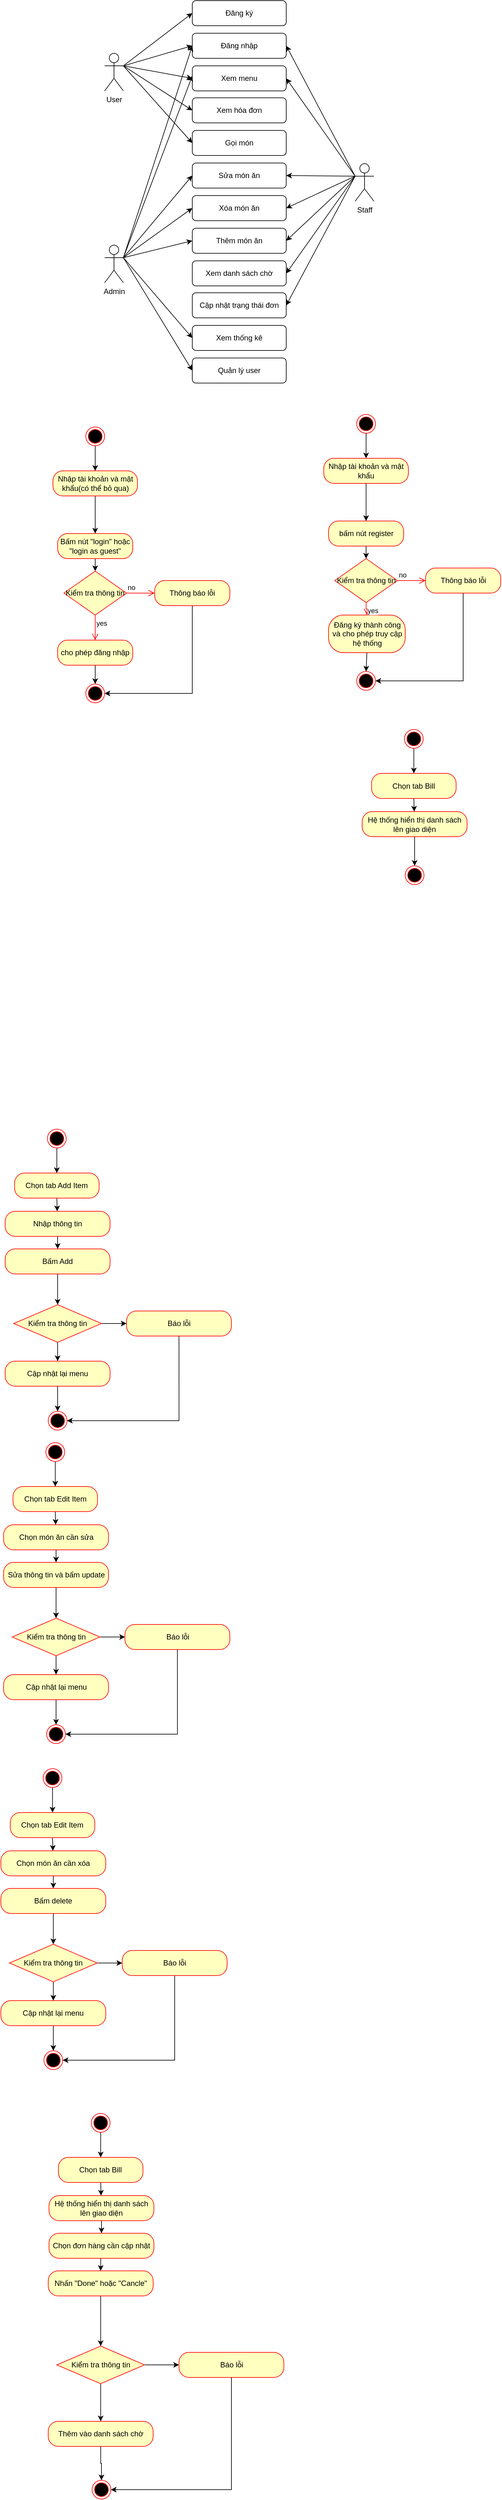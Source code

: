 <mxfile version="22.1.8" type="device">
  <diagram name="Trang-1" id="llpY1bl1olVjTmROsvrA">
    <mxGraphModel dx="684" dy="770" grid="1" gridSize="10" guides="1" tooltips="1" connect="1" arrows="1" fold="1" page="1" pageScale="1" pageWidth="827" pageHeight="1169" math="0" shadow="0">
      <root>
        <mxCell id="0" />
        <mxCell id="1" parent="0" />
        <mxCell id="Ce9PWzFnnpV4fpaLvh9y-5" value="Đăng nhập" style="rounded=1;whiteSpace=wrap;html=1;" vertex="1" parent="1">
          <mxGeometry x="360" y="82" width="150" height="40" as="geometry" />
        </mxCell>
        <mxCell id="Ce9PWzFnnpV4fpaLvh9y-6" value="Đăng ký" style="rounded=1;whiteSpace=wrap;html=1;" vertex="1" parent="1">
          <mxGeometry x="360" y="30" width="150" height="40" as="geometry" />
        </mxCell>
        <mxCell id="Ce9PWzFnnpV4fpaLvh9y-7" value="Xem menu" style="rounded=1;whiteSpace=wrap;html=1;" vertex="1" parent="1">
          <mxGeometry x="360" y="134" width="150" height="40" as="geometry" />
        </mxCell>
        <mxCell id="Ce9PWzFnnpV4fpaLvh9y-8" value="Gọi món" style="rounded=1;whiteSpace=wrap;html=1;" vertex="1" parent="1">
          <mxGeometry x="360" y="237" width="150" height="40" as="geometry" />
        </mxCell>
        <mxCell id="Ce9PWzFnnpV4fpaLvh9y-9" value="Xem hóa đơn" style="rounded=1;whiteSpace=wrap;html=1;" vertex="1" parent="1">
          <mxGeometry x="360" y="185" width="150" height="40" as="geometry" />
        </mxCell>
        <mxCell id="Ce9PWzFnnpV4fpaLvh9y-10" value="Xem danh sách chờ" style="rounded=1;whiteSpace=wrap;html=1;" vertex="1" parent="1">
          <mxGeometry x="360" y="445" width="150" height="40" as="geometry" />
        </mxCell>
        <mxCell id="Ce9PWzFnnpV4fpaLvh9y-11" value="Thêm món ăn" style="rounded=1;whiteSpace=wrap;html=1;" vertex="1" parent="1">
          <mxGeometry x="360" y="393" width="150" height="40" as="geometry" />
        </mxCell>
        <mxCell id="Ce9PWzFnnpV4fpaLvh9y-12" value="Sửa món ăn" style="rounded=1;whiteSpace=wrap;html=1;" vertex="1" parent="1">
          <mxGeometry x="360" y="289" width="150" height="40" as="geometry" />
        </mxCell>
        <mxCell id="Ce9PWzFnnpV4fpaLvh9y-13" value="Xóa món ăn" style="rounded=1;whiteSpace=wrap;html=1;" vertex="1" parent="1">
          <mxGeometry x="360" y="341" width="150" height="40" as="geometry" />
        </mxCell>
        <mxCell id="Ce9PWzFnnpV4fpaLvh9y-14" value="Cập nhật trạng thái đơn" style="rounded=1;whiteSpace=wrap;html=1;" vertex="1" parent="1">
          <mxGeometry x="360" y="496" width="150" height="40" as="geometry" />
        </mxCell>
        <mxCell id="Ce9PWzFnnpV4fpaLvh9y-15" value="Xem thống kê" style="rounded=1;whiteSpace=wrap;html=1;" vertex="1" parent="1">
          <mxGeometry x="360" y="548" width="150" height="40" as="geometry" />
        </mxCell>
        <mxCell id="Ce9PWzFnnpV4fpaLvh9y-16" value="Quản lý user" style="rounded=1;whiteSpace=wrap;html=1;" vertex="1" parent="1">
          <mxGeometry x="360" y="600" width="150" height="40" as="geometry" />
        </mxCell>
        <mxCell id="Ce9PWzFnnpV4fpaLvh9y-21" style="edgeStyle=none;rounded=0;orthogonalLoop=1;jettySize=auto;html=1;exitX=1;exitY=0.333;exitDx=0;exitDy=0;exitPerimeter=0;entryX=0;entryY=0.5;entryDx=0;entryDy=0;" edge="1" parent="1" source="Ce9PWzFnnpV4fpaLvh9y-1" target="Ce9PWzFnnpV4fpaLvh9y-6">
          <mxGeometry relative="1" as="geometry" />
        </mxCell>
        <mxCell id="Ce9PWzFnnpV4fpaLvh9y-22" style="edgeStyle=none;rounded=0;orthogonalLoop=1;jettySize=auto;html=1;exitX=1;exitY=0.333;exitDx=0;exitDy=0;exitPerimeter=0;entryX=0;entryY=0.5;entryDx=0;entryDy=0;" edge="1" parent="1" source="Ce9PWzFnnpV4fpaLvh9y-1" target="Ce9PWzFnnpV4fpaLvh9y-5">
          <mxGeometry relative="1" as="geometry" />
        </mxCell>
        <mxCell id="Ce9PWzFnnpV4fpaLvh9y-23" style="edgeStyle=none;rounded=0;orthogonalLoop=1;jettySize=auto;html=1;exitX=1;exitY=0.333;exitDx=0;exitDy=0;exitPerimeter=0;entryX=0;entryY=0.5;entryDx=0;entryDy=0;" edge="1" parent="1" source="Ce9PWzFnnpV4fpaLvh9y-1" target="Ce9PWzFnnpV4fpaLvh9y-7">
          <mxGeometry relative="1" as="geometry" />
        </mxCell>
        <mxCell id="Ce9PWzFnnpV4fpaLvh9y-24" style="edgeStyle=none;rounded=0;orthogonalLoop=1;jettySize=auto;html=1;exitX=1;exitY=0.333;exitDx=0;exitDy=0;exitPerimeter=0;entryX=0;entryY=0.5;entryDx=0;entryDy=0;" edge="1" parent="1" source="Ce9PWzFnnpV4fpaLvh9y-1" target="Ce9PWzFnnpV4fpaLvh9y-9">
          <mxGeometry relative="1" as="geometry" />
        </mxCell>
        <mxCell id="Ce9PWzFnnpV4fpaLvh9y-25" style="edgeStyle=none;rounded=0;orthogonalLoop=1;jettySize=auto;html=1;exitX=1;exitY=0.333;exitDx=0;exitDy=0;exitPerimeter=0;entryX=0;entryY=0.5;entryDx=0;entryDy=0;" edge="1" parent="1" source="Ce9PWzFnnpV4fpaLvh9y-1" target="Ce9PWzFnnpV4fpaLvh9y-8">
          <mxGeometry relative="1" as="geometry" />
        </mxCell>
        <mxCell id="Ce9PWzFnnpV4fpaLvh9y-1" value="User" style="shape=umlActor;verticalLabelPosition=bottom;verticalAlign=top;html=1;outlineConnect=0;" vertex="1" parent="1">
          <mxGeometry x="220" y="114" width="30" height="60" as="geometry" />
        </mxCell>
        <mxCell id="Ce9PWzFnnpV4fpaLvh9y-35" style="edgeStyle=none;rounded=0;orthogonalLoop=1;jettySize=auto;html=1;exitX=1;exitY=0.333;exitDx=0;exitDy=0;exitPerimeter=0;entryX=0;entryY=0.5;entryDx=0;entryDy=0;" edge="1" parent="1" source="Ce9PWzFnnpV4fpaLvh9y-2" target="Ce9PWzFnnpV4fpaLvh9y-16">
          <mxGeometry relative="1" as="geometry" />
        </mxCell>
        <mxCell id="Ce9PWzFnnpV4fpaLvh9y-36" style="edgeStyle=none;rounded=0;orthogonalLoop=1;jettySize=auto;html=1;exitX=1;exitY=0.333;exitDx=0;exitDy=0;exitPerimeter=0;entryX=0;entryY=0.5;entryDx=0;entryDy=0;" edge="1" parent="1" source="Ce9PWzFnnpV4fpaLvh9y-2" target="Ce9PWzFnnpV4fpaLvh9y-15">
          <mxGeometry relative="1" as="geometry" />
        </mxCell>
        <mxCell id="Ce9PWzFnnpV4fpaLvh9y-37" style="edgeStyle=none;rounded=0;orthogonalLoop=1;jettySize=auto;html=1;exitX=1;exitY=0.333;exitDx=0;exitDy=0;exitPerimeter=0;entryX=0;entryY=0.5;entryDx=0;entryDy=0;" edge="1" parent="1" source="Ce9PWzFnnpV4fpaLvh9y-2" target="Ce9PWzFnnpV4fpaLvh9y-11">
          <mxGeometry relative="1" as="geometry" />
        </mxCell>
        <mxCell id="Ce9PWzFnnpV4fpaLvh9y-38" style="edgeStyle=none;rounded=0;orthogonalLoop=1;jettySize=auto;html=1;exitX=1;exitY=0.333;exitDx=0;exitDy=0;exitPerimeter=0;entryX=0;entryY=0.5;entryDx=0;entryDy=0;" edge="1" parent="1" source="Ce9PWzFnnpV4fpaLvh9y-2" target="Ce9PWzFnnpV4fpaLvh9y-13">
          <mxGeometry relative="1" as="geometry" />
        </mxCell>
        <mxCell id="Ce9PWzFnnpV4fpaLvh9y-39" style="edgeStyle=none;rounded=0;orthogonalLoop=1;jettySize=auto;html=1;exitX=1;exitY=0.333;exitDx=0;exitDy=0;exitPerimeter=0;entryX=0;entryY=0.5;entryDx=0;entryDy=0;" edge="1" parent="1" source="Ce9PWzFnnpV4fpaLvh9y-2" target="Ce9PWzFnnpV4fpaLvh9y-12">
          <mxGeometry relative="1" as="geometry" />
        </mxCell>
        <mxCell id="Ce9PWzFnnpV4fpaLvh9y-40" style="edgeStyle=none;rounded=0;orthogonalLoop=1;jettySize=auto;html=1;exitX=1;exitY=0.333;exitDx=0;exitDy=0;exitPerimeter=0;" edge="1" parent="1" source="Ce9PWzFnnpV4fpaLvh9y-2">
          <mxGeometry relative="1" as="geometry">
            <mxPoint x="360" y="150" as="targetPoint" />
          </mxGeometry>
        </mxCell>
        <mxCell id="Ce9PWzFnnpV4fpaLvh9y-41" style="edgeStyle=none;rounded=0;orthogonalLoop=1;jettySize=auto;html=1;exitX=1;exitY=0.333;exitDx=0;exitDy=0;exitPerimeter=0;entryX=0;entryY=0.5;entryDx=0;entryDy=0;" edge="1" parent="1" source="Ce9PWzFnnpV4fpaLvh9y-2" target="Ce9PWzFnnpV4fpaLvh9y-5">
          <mxGeometry relative="1" as="geometry" />
        </mxCell>
        <mxCell id="Ce9PWzFnnpV4fpaLvh9y-2" value="Admin" style="shape=umlActor;verticalLabelPosition=bottom;verticalAlign=top;html=1;outlineConnect=0;" vertex="1" parent="1">
          <mxGeometry x="220" y="420" width="30" height="60" as="geometry" />
        </mxCell>
        <mxCell id="Ce9PWzFnnpV4fpaLvh9y-27" style="edgeStyle=none;rounded=0;orthogonalLoop=1;jettySize=auto;html=1;exitX=0;exitY=0.333;exitDx=0;exitDy=0;exitPerimeter=0;entryX=1;entryY=0.5;entryDx=0;entryDy=0;" edge="1" parent="1" source="Ce9PWzFnnpV4fpaLvh9y-3" target="Ce9PWzFnnpV4fpaLvh9y-5">
          <mxGeometry relative="1" as="geometry" />
        </mxCell>
        <mxCell id="Ce9PWzFnnpV4fpaLvh9y-28" style="edgeStyle=none;rounded=0;orthogonalLoop=1;jettySize=auto;html=1;exitX=0;exitY=0.333;exitDx=0;exitDy=0;exitPerimeter=0;entryX=1;entryY=0.5;entryDx=0;entryDy=0;" edge="1" parent="1" source="Ce9PWzFnnpV4fpaLvh9y-3" target="Ce9PWzFnnpV4fpaLvh9y-7">
          <mxGeometry relative="1" as="geometry" />
        </mxCell>
        <mxCell id="Ce9PWzFnnpV4fpaLvh9y-29" style="edgeStyle=none;rounded=0;orthogonalLoop=1;jettySize=auto;html=1;exitX=0;exitY=0.333;exitDx=0;exitDy=0;exitPerimeter=0;entryX=1;entryY=0.5;entryDx=0;entryDy=0;" edge="1" parent="1" source="Ce9PWzFnnpV4fpaLvh9y-3" target="Ce9PWzFnnpV4fpaLvh9y-12">
          <mxGeometry relative="1" as="geometry" />
        </mxCell>
        <mxCell id="Ce9PWzFnnpV4fpaLvh9y-30" style="edgeStyle=none;rounded=0;orthogonalLoop=1;jettySize=auto;html=1;exitX=0;exitY=0.333;exitDx=0;exitDy=0;exitPerimeter=0;entryX=1;entryY=0.5;entryDx=0;entryDy=0;" edge="1" parent="1" source="Ce9PWzFnnpV4fpaLvh9y-3" target="Ce9PWzFnnpV4fpaLvh9y-13">
          <mxGeometry relative="1" as="geometry" />
        </mxCell>
        <mxCell id="Ce9PWzFnnpV4fpaLvh9y-31" style="edgeStyle=none;rounded=0;orthogonalLoop=1;jettySize=auto;html=1;exitX=0;exitY=0.333;exitDx=0;exitDy=0;exitPerimeter=0;entryX=1;entryY=0.5;entryDx=0;entryDy=0;" edge="1" parent="1" source="Ce9PWzFnnpV4fpaLvh9y-3" target="Ce9PWzFnnpV4fpaLvh9y-11">
          <mxGeometry relative="1" as="geometry" />
        </mxCell>
        <mxCell id="Ce9PWzFnnpV4fpaLvh9y-32" style="edgeStyle=none;rounded=0;orthogonalLoop=1;jettySize=auto;html=1;exitX=0;exitY=0.333;exitDx=0;exitDy=0;exitPerimeter=0;entryX=1;entryY=0.5;entryDx=0;entryDy=0;" edge="1" parent="1" source="Ce9PWzFnnpV4fpaLvh9y-3" target="Ce9PWzFnnpV4fpaLvh9y-10">
          <mxGeometry relative="1" as="geometry" />
        </mxCell>
        <mxCell id="Ce9PWzFnnpV4fpaLvh9y-33" style="edgeStyle=none;rounded=0;orthogonalLoop=1;jettySize=auto;html=1;exitX=0;exitY=0.333;exitDx=0;exitDy=0;exitPerimeter=0;entryX=1;entryY=0.5;entryDx=0;entryDy=0;" edge="1" parent="1" source="Ce9PWzFnnpV4fpaLvh9y-3" target="Ce9PWzFnnpV4fpaLvh9y-14">
          <mxGeometry relative="1" as="geometry" />
        </mxCell>
        <mxCell id="Ce9PWzFnnpV4fpaLvh9y-3" value="Staff" style="shape=umlActor;verticalLabelPosition=bottom;verticalAlign=top;html=1;outlineConnect=0;" vertex="1" parent="1">
          <mxGeometry x="620" y="290" width="30" height="60" as="geometry" />
        </mxCell>
        <mxCell id="Ce9PWzFnnpV4fpaLvh9y-61" style="edgeStyle=orthogonalEdgeStyle;rounded=0;orthogonalLoop=1;jettySize=auto;html=1;exitX=0.5;exitY=1;exitDx=0;exitDy=0;entryX=0.5;entryY=0;entryDx=0;entryDy=0;" edge="1" parent="1" source="Ce9PWzFnnpV4fpaLvh9y-42" target="Ce9PWzFnnpV4fpaLvh9y-44">
          <mxGeometry relative="1" as="geometry" />
        </mxCell>
        <mxCell id="Ce9PWzFnnpV4fpaLvh9y-42" value="" style="ellipse;html=1;shape=endState;fillColor=#000000;strokeColor=#ff0000;" vertex="1" parent="1">
          <mxGeometry x="190" y="710" width="30" height="30" as="geometry" />
        </mxCell>
        <mxCell id="Ce9PWzFnnpV4fpaLvh9y-59" style="edgeStyle=none;rounded=0;orthogonalLoop=1;jettySize=auto;html=1;exitX=0.5;exitY=1;exitDx=0;exitDy=0;" edge="1" parent="1" source="Ce9PWzFnnpV4fpaLvh9y-44" target="Ce9PWzFnnpV4fpaLvh9y-46">
          <mxGeometry relative="1" as="geometry" />
        </mxCell>
        <mxCell id="Ce9PWzFnnpV4fpaLvh9y-44" value="Nhập tài khoản và mật khẩu(có thể bỏ qua)" style="rounded=1;whiteSpace=wrap;html=1;arcSize=40;fontColor=#000000;fillColor=#ffffc0;strokeColor=#ff0000;" vertex="1" parent="1">
          <mxGeometry x="137.5" y="780" width="135" height="40" as="geometry" />
        </mxCell>
        <mxCell id="Ce9PWzFnnpV4fpaLvh9y-58" style="edgeStyle=none;rounded=0;orthogonalLoop=1;jettySize=auto;html=1;exitX=0.5;exitY=1;exitDx=0;exitDy=0;entryX=0.5;entryY=0;entryDx=0;entryDy=0;" edge="1" parent="1" source="Ce9PWzFnnpV4fpaLvh9y-46" target="Ce9PWzFnnpV4fpaLvh9y-49">
          <mxGeometry relative="1" as="geometry" />
        </mxCell>
        <mxCell id="Ce9PWzFnnpV4fpaLvh9y-46" value="Bấm nút &quot;login&quot; hoặc &quot;login as guest&quot;" style="rounded=1;whiteSpace=wrap;html=1;arcSize=40;fontColor=#000000;fillColor=#ffffc0;strokeColor=#ff0000;" vertex="1" parent="1">
          <mxGeometry x="145" y="880" width="120" height="40" as="geometry" />
        </mxCell>
        <mxCell id="Ce9PWzFnnpV4fpaLvh9y-54" style="edgeStyle=none;rounded=0;orthogonalLoop=1;jettySize=auto;html=1;exitX=0.5;exitY=1;exitDx=0;exitDy=0;entryX=0.5;entryY=0;entryDx=0;entryDy=0;" edge="1" parent="1" source="Ce9PWzFnnpV4fpaLvh9y-48" target="Ce9PWzFnnpV4fpaLvh9y-53">
          <mxGeometry relative="1" as="geometry" />
        </mxCell>
        <mxCell id="Ce9PWzFnnpV4fpaLvh9y-48" value="cho phép đăng nhập" style="rounded=1;whiteSpace=wrap;html=1;arcSize=40;fontColor=#000000;fillColor=#ffffc0;strokeColor=#ff0000;" vertex="1" parent="1">
          <mxGeometry x="145" y="1050" width="120" height="40" as="geometry" />
        </mxCell>
        <mxCell id="Ce9PWzFnnpV4fpaLvh9y-49" value="Kiểm tra thông tin" style="rhombus;whiteSpace=wrap;html=1;fontColor=#000000;fillColor=#ffffc0;strokeColor=#ff0000;" vertex="1" parent="1">
          <mxGeometry x="155" y="940" width="100" height="70" as="geometry" />
        </mxCell>
        <mxCell id="Ce9PWzFnnpV4fpaLvh9y-50" value="no" style="edgeStyle=orthogonalEdgeStyle;html=1;align=left;verticalAlign=bottom;endArrow=open;endSize=8;strokeColor=#ff0000;rounded=0;entryX=0;entryY=0.5;entryDx=0;entryDy=0;" edge="1" source="Ce9PWzFnnpV4fpaLvh9y-49" parent="1" target="Ce9PWzFnnpV4fpaLvh9y-52">
          <mxGeometry x="-1" relative="1" as="geometry">
            <mxPoint x="200" y="970" as="targetPoint" />
          </mxGeometry>
        </mxCell>
        <mxCell id="Ce9PWzFnnpV4fpaLvh9y-51" value="yes" style="edgeStyle=orthogonalEdgeStyle;html=1;align=left;verticalAlign=top;endArrow=open;endSize=8;strokeColor=#ff0000;rounded=0;entryX=0.5;entryY=0;entryDx=0;entryDy=0;" edge="1" source="Ce9PWzFnnpV4fpaLvh9y-49" parent="1" target="Ce9PWzFnnpV4fpaLvh9y-48">
          <mxGeometry x="-1" relative="1" as="geometry">
            <mxPoint x="60" y="1050" as="targetPoint" />
          </mxGeometry>
        </mxCell>
        <mxCell id="Ce9PWzFnnpV4fpaLvh9y-60" style="edgeStyle=orthogonalEdgeStyle;rounded=0;orthogonalLoop=1;jettySize=auto;html=1;exitX=0.5;exitY=1;exitDx=0;exitDy=0;entryX=1;entryY=0.5;entryDx=0;entryDy=0;" edge="1" parent="1" source="Ce9PWzFnnpV4fpaLvh9y-52" target="Ce9PWzFnnpV4fpaLvh9y-53">
          <mxGeometry relative="1" as="geometry" />
        </mxCell>
        <mxCell id="Ce9PWzFnnpV4fpaLvh9y-52" value="Thông báo lỗi" style="rounded=1;whiteSpace=wrap;html=1;arcSize=40;fontColor=#000000;fillColor=#ffffc0;strokeColor=#ff0000;" vertex="1" parent="1">
          <mxGeometry x="300" y="955" width="120" height="40" as="geometry" />
        </mxCell>
        <mxCell id="Ce9PWzFnnpV4fpaLvh9y-53" value="" style="ellipse;html=1;shape=endState;fillColor=#000000;strokeColor=#ff0000;" vertex="1" parent="1">
          <mxGeometry x="190" y="1120" width="30" height="30" as="geometry" />
        </mxCell>
        <mxCell id="Ce9PWzFnnpV4fpaLvh9y-62" style="edgeStyle=orthogonalEdgeStyle;rounded=0;orthogonalLoop=1;jettySize=auto;html=1;exitX=0.5;exitY=1;exitDx=0;exitDy=0;entryX=0.5;entryY=0;entryDx=0;entryDy=0;" edge="1" parent="1" source="Ce9PWzFnnpV4fpaLvh9y-63" target="Ce9PWzFnnpV4fpaLvh9y-65">
          <mxGeometry relative="1" as="geometry" />
        </mxCell>
        <mxCell id="Ce9PWzFnnpV4fpaLvh9y-63" value="" style="ellipse;html=1;shape=endState;fillColor=#000000;strokeColor=#ff0000;" vertex="1" parent="1">
          <mxGeometry x="622.5" y="690" width="30" height="30" as="geometry" />
        </mxCell>
        <mxCell id="Ce9PWzFnnpV4fpaLvh9y-64" style="edgeStyle=none;rounded=0;orthogonalLoop=1;jettySize=auto;html=1;exitX=0.5;exitY=1;exitDx=0;exitDy=0;" edge="1" parent="1" source="Ce9PWzFnnpV4fpaLvh9y-65" target="Ce9PWzFnnpV4fpaLvh9y-67">
          <mxGeometry relative="1" as="geometry" />
        </mxCell>
        <mxCell id="Ce9PWzFnnpV4fpaLvh9y-65" value="Nhập tài khoản và mật khẩu" style="rounded=1;whiteSpace=wrap;html=1;arcSize=40;fontColor=#000000;fillColor=#ffffc0;strokeColor=#ff0000;" vertex="1" parent="1">
          <mxGeometry x="570" y="760" width="135" height="40" as="geometry" />
        </mxCell>
        <mxCell id="Ce9PWzFnnpV4fpaLvh9y-66" style="edgeStyle=none;rounded=0;orthogonalLoop=1;jettySize=auto;html=1;exitX=0.5;exitY=1;exitDx=0;exitDy=0;entryX=0.5;entryY=0;entryDx=0;entryDy=0;" edge="1" parent="1" source="Ce9PWzFnnpV4fpaLvh9y-67" target="Ce9PWzFnnpV4fpaLvh9y-70">
          <mxGeometry relative="1" as="geometry" />
        </mxCell>
        <mxCell id="Ce9PWzFnnpV4fpaLvh9y-67" value="bấm nút register" style="rounded=1;whiteSpace=wrap;html=1;arcSize=40;fontColor=#000000;fillColor=#ffffc0;strokeColor=#ff0000;" vertex="1" parent="1">
          <mxGeometry x="577.5" y="860" width="120" height="40" as="geometry" />
        </mxCell>
        <mxCell id="Ce9PWzFnnpV4fpaLvh9y-68" style="edgeStyle=none;rounded=0;orthogonalLoop=1;jettySize=auto;html=1;exitX=0.5;exitY=1;exitDx=0;exitDy=0;entryX=0.5;entryY=0;entryDx=0;entryDy=0;" edge="1" parent="1" source="Ce9PWzFnnpV4fpaLvh9y-69" target="Ce9PWzFnnpV4fpaLvh9y-75">
          <mxGeometry relative="1" as="geometry" />
        </mxCell>
        <mxCell id="Ce9PWzFnnpV4fpaLvh9y-69" value="Đăng ký thành công và cho phép truy cập hệ thống" style="rounded=1;whiteSpace=wrap;html=1;arcSize=40;fontColor=#000000;fillColor=#ffffc0;strokeColor=#ff0000;" vertex="1" parent="1">
          <mxGeometry x="577.5" y="1010" width="122.5" height="60" as="geometry" />
        </mxCell>
        <mxCell id="Ce9PWzFnnpV4fpaLvh9y-70" value="Kiểm tra thông tin" style="rhombus;whiteSpace=wrap;html=1;fontColor=#000000;fillColor=#ffffc0;strokeColor=#ff0000;" vertex="1" parent="1">
          <mxGeometry x="587.5" y="920" width="100" height="70" as="geometry" />
        </mxCell>
        <mxCell id="Ce9PWzFnnpV4fpaLvh9y-71" value="no" style="edgeStyle=orthogonalEdgeStyle;html=1;align=left;verticalAlign=bottom;endArrow=open;endSize=8;strokeColor=#ff0000;rounded=0;entryX=0;entryY=0.5;entryDx=0;entryDy=0;" edge="1" parent="1" source="Ce9PWzFnnpV4fpaLvh9y-70" target="Ce9PWzFnnpV4fpaLvh9y-74">
          <mxGeometry x="-1" relative="1" as="geometry">
            <mxPoint x="632.5" y="950" as="targetPoint" />
          </mxGeometry>
        </mxCell>
        <mxCell id="Ce9PWzFnnpV4fpaLvh9y-72" value="yes" style="edgeStyle=orthogonalEdgeStyle;html=1;align=left;verticalAlign=top;endArrow=open;endSize=8;strokeColor=#ff0000;rounded=0;entryX=0.5;entryY=0;entryDx=0;entryDy=0;" edge="1" parent="1" source="Ce9PWzFnnpV4fpaLvh9y-70" target="Ce9PWzFnnpV4fpaLvh9y-69">
          <mxGeometry x="-1" relative="1" as="geometry">
            <mxPoint x="492.5" y="1030" as="targetPoint" />
          </mxGeometry>
        </mxCell>
        <mxCell id="Ce9PWzFnnpV4fpaLvh9y-73" style="edgeStyle=orthogonalEdgeStyle;rounded=0;orthogonalLoop=1;jettySize=auto;html=1;exitX=0.5;exitY=1;exitDx=0;exitDy=0;entryX=1;entryY=0.5;entryDx=0;entryDy=0;" edge="1" parent="1" source="Ce9PWzFnnpV4fpaLvh9y-74" target="Ce9PWzFnnpV4fpaLvh9y-75">
          <mxGeometry relative="1" as="geometry" />
        </mxCell>
        <mxCell id="Ce9PWzFnnpV4fpaLvh9y-74" value="Thông báo lỗi" style="rounded=1;whiteSpace=wrap;html=1;arcSize=40;fontColor=#000000;fillColor=#ffffc0;strokeColor=#ff0000;" vertex="1" parent="1">
          <mxGeometry x="732.5" y="935" width="120" height="40" as="geometry" />
        </mxCell>
        <mxCell id="Ce9PWzFnnpV4fpaLvh9y-75" value="" style="ellipse;html=1;shape=endState;fillColor=#000000;strokeColor=#ff0000;" vertex="1" parent="1">
          <mxGeometry x="622.5" y="1100" width="30" height="30" as="geometry" />
        </mxCell>
        <mxCell id="Ce9PWzFnnpV4fpaLvh9y-76" style="edgeStyle=orthogonalEdgeStyle;rounded=0;orthogonalLoop=1;jettySize=auto;html=1;exitX=0.5;exitY=1;exitDx=0;exitDy=0;entryX=0.5;entryY=0;entryDx=0;entryDy=0;" edge="1" parent="1" source="Ce9PWzFnnpV4fpaLvh9y-77" target="Ce9PWzFnnpV4fpaLvh9y-79">
          <mxGeometry relative="1" as="geometry" />
        </mxCell>
        <mxCell id="Ce9PWzFnnpV4fpaLvh9y-77" value="" style="ellipse;html=1;shape=endState;fillColor=#000000;strokeColor=#ff0000;" vertex="1" parent="1">
          <mxGeometry x="198.75" y="3400" width="30" height="30" as="geometry" />
        </mxCell>
        <mxCell id="Ce9PWzFnnpV4fpaLvh9y-78" style="edgeStyle=none;rounded=0;orthogonalLoop=1;jettySize=auto;html=1;exitX=0.5;exitY=1;exitDx=0;exitDy=0;" edge="1" parent="1" source="Ce9PWzFnnpV4fpaLvh9y-79" target="Ce9PWzFnnpV4fpaLvh9y-81">
          <mxGeometry relative="1" as="geometry" />
        </mxCell>
        <mxCell id="Ce9PWzFnnpV4fpaLvh9y-79" value="Chọn tab Bill" style="rounded=1;whiteSpace=wrap;html=1;arcSize=40;fontColor=#000000;fillColor=#ffffc0;strokeColor=#ff0000;" vertex="1" parent="1">
          <mxGeometry x="146.25" y="3470" width="135" height="40" as="geometry" />
        </mxCell>
        <mxCell id="Ce9PWzFnnpV4fpaLvh9y-102" style="edgeStyle=orthogonalEdgeStyle;rounded=0;orthogonalLoop=1;jettySize=auto;html=1;exitX=0.5;exitY=1;exitDx=0;exitDy=0;" edge="1" parent="1" source="Ce9PWzFnnpV4fpaLvh9y-81" target="Ce9PWzFnnpV4fpaLvh9y-91">
          <mxGeometry relative="1" as="geometry" />
        </mxCell>
        <mxCell id="Ce9PWzFnnpV4fpaLvh9y-81" value="Hệ thống hiển thị danh sách lên giao diện" style="rounded=1;whiteSpace=wrap;html=1;arcSize=40;fontColor=#000000;fillColor=#ffffc0;strokeColor=#ff0000;" vertex="1" parent="1">
          <mxGeometry x="131.25" y="3531" width="167.5" height="40" as="geometry" />
        </mxCell>
        <mxCell id="Ce9PWzFnnpV4fpaLvh9y-89" value="" style="ellipse;html=1;shape=endState;fillColor=#000000;strokeColor=#ff0000;" vertex="1" parent="1">
          <mxGeometry x="200" y="3985" width="30" height="30" as="geometry" />
        </mxCell>
        <mxCell id="Ce9PWzFnnpV4fpaLvh9y-107" style="edgeStyle=orthogonalEdgeStyle;rounded=0;orthogonalLoop=1;jettySize=auto;html=1;exitX=0.5;exitY=1;exitDx=0;exitDy=0;entryX=0.5;entryY=0;entryDx=0;entryDy=0;" edge="1" parent="1" source="Ce9PWzFnnpV4fpaLvh9y-91" target="Ce9PWzFnnpV4fpaLvh9y-92">
          <mxGeometry relative="1" as="geometry" />
        </mxCell>
        <mxCell id="Ce9PWzFnnpV4fpaLvh9y-91" value="Chọn đơn hàng cần cập nhật" style="rounded=1;whiteSpace=wrap;html=1;arcSize=40;fontColor=#000000;fillColor=#ffffc0;strokeColor=#ff0000;" vertex="1" parent="1">
          <mxGeometry x="131.25" y="3591" width="167.5" height="40" as="geometry" />
        </mxCell>
        <mxCell id="Ce9PWzFnnpV4fpaLvh9y-185" style="edgeStyle=orthogonalEdgeStyle;rounded=0;orthogonalLoop=1;jettySize=auto;html=1;exitX=0.5;exitY=1;exitDx=0;exitDy=0;entryX=0.5;entryY=0;entryDx=0;entryDy=0;" edge="1" parent="1" source="Ce9PWzFnnpV4fpaLvh9y-92" target="Ce9PWzFnnpV4fpaLvh9y-96">
          <mxGeometry relative="1" as="geometry">
            <mxPoint x="214" y="3770" as="targetPoint" />
          </mxGeometry>
        </mxCell>
        <mxCell id="Ce9PWzFnnpV4fpaLvh9y-92" value="Nhấn &quot;Done&quot; hoặc &quot;Cancle&quot;" style="rounded=1;whiteSpace=wrap;html=1;arcSize=40;fontColor=#000000;fillColor=#ffffc0;strokeColor=#ff0000;" vertex="1" parent="1">
          <mxGeometry x="130" y="3651" width="167.5" height="40" as="geometry" />
        </mxCell>
        <mxCell id="Ce9PWzFnnpV4fpaLvh9y-101" style="edgeStyle=orthogonalEdgeStyle;rounded=0;orthogonalLoop=1;jettySize=auto;html=1;exitX=1;exitY=0.5;exitDx=0;exitDy=0;entryX=0;entryY=0.5;entryDx=0;entryDy=0;" edge="1" parent="1" source="Ce9PWzFnnpV4fpaLvh9y-96" target="Ce9PWzFnnpV4fpaLvh9y-99">
          <mxGeometry relative="1" as="geometry" />
        </mxCell>
        <mxCell id="Ce9PWzFnnpV4fpaLvh9y-103" style="edgeStyle=orthogonalEdgeStyle;rounded=0;orthogonalLoop=1;jettySize=auto;html=1;exitX=0.5;exitY=1;exitDx=0;exitDy=0;entryX=0.5;entryY=0;entryDx=0;entryDy=0;" edge="1" parent="1" source="Ce9PWzFnnpV4fpaLvh9y-96" target="Ce9PWzFnnpV4fpaLvh9y-100">
          <mxGeometry relative="1" as="geometry" />
        </mxCell>
        <mxCell id="Ce9PWzFnnpV4fpaLvh9y-96" value="Kiểm tra thông tin" style="rhombus;whiteSpace=wrap;html=1;fontColor=#000000;fillColor=#ffffc0;strokeColor=#ff0000;" vertex="1" parent="1">
          <mxGeometry x="143.75" y="3771" width="140" height="60" as="geometry" />
        </mxCell>
        <mxCell id="Ce9PWzFnnpV4fpaLvh9y-108" style="edgeStyle=orthogonalEdgeStyle;rounded=0;orthogonalLoop=1;jettySize=auto;html=1;exitX=0.5;exitY=1;exitDx=0;exitDy=0;entryX=1;entryY=0.5;entryDx=0;entryDy=0;" edge="1" parent="1" source="Ce9PWzFnnpV4fpaLvh9y-99" target="Ce9PWzFnnpV4fpaLvh9y-89">
          <mxGeometry relative="1" as="geometry" />
        </mxCell>
        <mxCell id="Ce9PWzFnnpV4fpaLvh9y-99" value="Báo lỗi" style="rounded=1;whiteSpace=wrap;html=1;arcSize=40;fontColor=#000000;fillColor=#ffffc0;strokeColor=#ff0000;" vertex="1" parent="1">
          <mxGeometry x="338.75" y="3781" width="167.5" height="40" as="geometry" />
        </mxCell>
        <mxCell id="Ce9PWzFnnpV4fpaLvh9y-109" style="edgeStyle=orthogonalEdgeStyle;rounded=0;orthogonalLoop=1;jettySize=auto;html=1;exitX=0.5;exitY=1;exitDx=0;exitDy=0;" edge="1" parent="1" source="Ce9PWzFnnpV4fpaLvh9y-100" target="Ce9PWzFnnpV4fpaLvh9y-89">
          <mxGeometry relative="1" as="geometry" />
        </mxCell>
        <mxCell id="Ce9PWzFnnpV4fpaLvh9y-100" value="Thêm vào danh sách chờ" style="rounded=1;whiteSpace=wrap;html=1;arcSize=40;fontColor=#000000;fillColor=#ffffc0;strokeColor=#ff0000;" vertex="1" parent="1">
          <mxGeometry x="130" y="3891" width="167.5" height="40" as="geometry" />
        </mxCell>
        <mxCell id="Ce9PWzFnnpV4fpaLvh9y-110" style="edgeStyle=orthogonalEdgeStyle;rounded=0;orthogonalLoop=1;jettySize=auto;html=1;exitX=0.5;exitY=1;exitDx=0;exitDy=0;entryX=0.5;entryY=0;entryDx=0;entryDy=0;" edge="1" parent="1" source="Ce9PWzFnnpV4fpaLvh9y-111" target="Ce9PWzFnnpV4fpaLvh9y-113">
          <mxGeometry relative="1" as="geometry" />
        </mxCell>
        <mxCell id="Ce9PWzFnnpV4fpaLvh9y-111" value="" style="ellipse;html=1;shape=endState;fillColor=#000000;strokeColor=#ff0000;" vertex="1" parent="1">
          <mxGeometry x="698.75" y="1192.5" width="30" height="30" as="geometry" />
        </mxCell>
        <mxCell id="Ce9PWzFnnpV4fpaLvh9y-112" style="edgeStyle=none;rounded=0;orthogonalLoop=1;jettySize=auto;html=1;exitX=0.5;exitY=1;exitDx=0;exitDy=0;" edge="1" parent="1" source="Ce9PWzFnnpV4fpaLvh9y-113" target="Ce9PWzFnnpV4fpaLvh9y-115">
          <mxGeometry relative="1" as="geometry" />
        </mxCell>
        <mxCell id="Ce9PWzFnnpV4fpaLvh9y-113" value="Chọn tab Bill" style="rounded=1;whiteSpace=wrap;html=1;arcSize=40;fontColor=#000000;fillColor=#ffffc0;strokeColor=#ff0000;" vertex="1" parent="1">
          <mxGeometry x="646.25" y="1262.5" width="135" height="40" as="geometry" />
        </mxCell>
        <mxCell id="Ce9PWzFnnpV4fpaLvh9y-130" style="edgeStyle=orthogonalEdgeStyle;rounded=0;orthogonalLoop=1;jettySize=auto;html=1;exitX=0.5;exitY=1;exitDx=0;exitDy=0;entryX=0.5;entryY=0;entryDx=0;entryDy=0;" edge="1" parent="1" source="Ce9PWzFnnpV4fpaLvh9y-115" target="Ce9PWzFnnpV4fpaLvh9y-116">
          <mxGeometry relative="1" as="geometry" />
        </mxCell>
        <mxCell id="Ce9PWzFnnpV4fpaLvh9y-115" value="Hệ thống hiển thị danh sách lên giao diện" style="rounded=1;whiteSpace=wrap;html=1;arcSize=40;fontColor=#000000;fillColor=#ffffc0;strokeColor=#ff0000;" vertex="1" parent="1">
          <mxGeometry x="631.25" y="1323.5" width="167.5" height="40" as="geometry" />
        </mxCell>
        <mxCell id="Ce9PWzFnnpV4fpaLvh9y-116" value="" style="ellipse;html=1;shape=endState;fillColor=#000000;strokeColor=#ff0000;" vertex="1" parent="1">
          <mxGeometry x="700" y="1410" width="30" height="30" as="geometry" />
        </mxCell>
        <mxCell id="Ce9PWzFnnpV4fpaLvh9y-132" style="edgeStyle=orthogonalEdgeStyle;rounded=0;orthogonalLoop=1;jettySize=auto;html=1;exitX=0.5;exitY=1;exitDx=0;exitDy=0;entryX=0.5;entryY=0;entryDx=0;entryDy=0;" edge="1" source="Ce9PWzFnnpV4fpaLvh9y-133" target="Ce9PWzFnnpV4fpaLvh9y-135" parent="1">
          <mxGeometry relative="1" as="geometry" />
        </mxCell>
        <mxCell id="Ce9PWzFnnpV4fpaLvh9y-133" value="" style="ellipse;html=1;shape=endState;fillColor=#000000;strokeColor=#ff0000;" vertex="1" parent="1">
          <mxGeometry x="128.75" y="1830" width="30" height="30" as="geometry" />
        </mxCell>
        <mxCell id="Ce9PWzFnnpV4fpaLvh9y-134" style="edgeStyle=none;rounded=0;orthogonalLoop=1;jettySize=auto;html=1;exitX=0.5;exitY=1;exitDx=0;exitDy=0;" edge="1" source="Ce9PWzFnnpV4fpaLvh9y-135" target="Ce9PWzFnnpV4fpaLvh9y-137" parent="1">
          <mxGeometry relative="1" as="geometry" />
        </mxCell>
        <mxCell id="Ce9PWzFnnpV4fpaLvh9y-135" value="Chọn tab Add Item" style="rounded=1;whiteSpace=wrap;html=1;arcSize=40;fontColor=#000000;fillColor=#ffffc0;strokeColor=#ff0000;" vertex="1" parent="1">
          <mxGeometry x="76.25" y="1900" width="135" height="40" as="geometry" />
        </mxCell>
        <mxCell id="Ce9PWzFnnpV4fpaLvh9y-136" style="edgeStyle=orthogonalEdgeStyle;rounded=0;orthogonalLoop=1;jettySize=auto;html=1;exitX=0.5;exitY=1;exitDx=0;exitDy=0;" edge="1" source="Ce9PWzFnnpV4fpaLvh9y-137" target="Ce9PWzFnnpV4fpaLvh9y-140" parent="1">
          <mxGeometry relative="1" as="geometry" />
        </mxCell>
        <mxCell id="Ce9PWzFnnpV4fpaLvh9y-137" value="Nhập thông tin" style="rounded=1;whiteSpace=wrap;html=1;arcSize=40;fontColor=#000000;fillColor=#ffffc0;strokeColor=#ff0000;" vertex="1" parent="1">
          <mxGeometry x="61.25" y="1961" width="167.5" height="40" as="geometry" />
        </mxCell>
        <mxCell id="Ce9PWzFnnpV4fpaLvh9y-138" value="" style="ellipse;html=1;shape=endState;fillColor=#000000;strokeColor=#ff0000;" vertex="1" parent="1">
          <mxGeometry x="130" y="2280" width="30" height="30" as="geometry" />
        </mxCell>
        <mxCell id="Ce9PWzFnnpV4fpaLvh9y-152" style="edgeStyle=orthogonalEdgeStyle;rounded=0;orthogonalLoop=1;jettySize=auto;html=1;exitX=0.5;exitY=1;exitDx=0;exitDy=0;" edge="1" parent="1" source="Ce9PWzFnnpV4fpaLvh9y-140" target="Ce9PWzFnnpV4fpaLvh9y-147">
          <mxGeometry relative="1" as="geometry">
            <mxPoint x="145.241" y="2200" as="targetPoint" />
          </mxGeometry>
        </mxCell>
        <mxCell id="Ce9PWzFnnpV4fpaLvh9y-140" value="Bấm Add" style="rounded=1;whiteSpace=wrap;html=1;arcSize=40;fontColor=#000000;fillColor=#ffffc0;strokeColor=#ff0000;" vertex="1" parent="1">
          <mxGeometry x="61.25" y="2021" width="167.5" height="40" as="geometry" />
        </mxCell>
        <mxCell id="Ce9PWzFnnpV4fpaLvh9y-145" style="edgeStyle=orthogonalEdgeStyle;rounded=0;orthogonalLoop=1;jettySize=auto;html=1;exitX=1;exitY=0.5;exitDx=0;exitDy=0;entryX=0;entryY=0.5;entryDx=0;entryDy=0;" edge="1" source="Ce9PWzFnnpV4fpaLvh9y-147" target="Ce9PWzFnnpV4fpaLvh9y-149" parent="1">
          <mxGeometry relative="1" as="geometry" />
        </mxCell>
        <mxCell id="Ce9PWzFnnpV4fpaLvh9y-146" style="edgeStyle=orthogonalEdgeStyle;rounded=0;orthogonalLoop=1;jettySize=auto;html=1;exitX=0.5;exitY=1;exitDx=0;exitDy=0;entryX=0.5;entryY=0;entryDx=0;entryDy=0;" edge="1" source="Ce9PWzFnnpV4fpaLvh9y-147" target="Ce9PWzFnnpV4fpaLvh9y-151" parent="1">
          <mxGeometry relative="1" as="geometry" />
        </mxCell>
        <mxCell id="Ce9PWzFnnpV4fpaLvh9y-147" value="Kiểm tra thông tin" style="rhombus;whiteSpace=wrap;html=1;fontColor=#000000;fillColor=#ffffc0;strokeColor=#ff0000;" vertex="1" parent="1">
          <mxGeometry x="75" y="2110" width="140" height="60" as="geometry" />
        </mxCell>
        <mxCell id="Ce9PWzFnnpV4fpaLvh9y-148" style="edgeStyle=orthogonalEdgeStyle;rounded=0;orthogonalLoop=1;jettySize=auto;html=1;exitX=0.5;exitY=1;exitDx=0;exitDy=0;entryX=1;entryY=0.5;entryDx=0;entryDy=0;" edge="1" source="Ce9PWzFnnpV4fpaLvh9y-149" target="Ce9PWzFnnpV4fpaLvh9y-138" parent="1">
          <mxGeometry relative="1" as="geometry" />
        </mxCell>
        <mxCell id="Ce9PWzFnnpV4fpaLvh9y-149" value="Báo lỗi" style="rounded=1;whiteSpace=wrap;html=1;arcSize=40;fontColor=#000000;fillColor=#ffffc0;strokeColor=#ff0000;" vertex="1" parent="1">
          <mxGeometry x="255" y="2120" width="167.5" height="40" as="geometry" />
        </mxCell>
        <mxCell id="Ce9PWzFnnpV4fpaLvh9y-150" style="edgeStyle=orthogonalEdgeStyle;rounded=0;orthogonalLoop=1;jettySize=auto;html=1;exitX=0.5;exitY=1;exitDx=0;exitDy=0;" edge="1" source="Ce9PWzFnnpV4fpaLvh9y-151" target="Ce9PWzFnnpV4fpaLvh9y-138" parent="1">
          <mxGeometry relative="1" as="geometry" />
        </mxCell>
        <mxCell id="Ce9PWzFnnpV4fpaLvh9y-151" value="Cập nhật lại menu" style="rounded=1;whiteSpace=wrap;html=1;arcSize=40;fontColor=#000000;fillColor=#ffffc0;strokeColor=#ff0000;" vertex="1" parent="1">
          <mxGeometry x="61.25" y="2200" width="167.5" height="40" as="geometry" />
        </mxCell>
        <mxCell id="Ce9PWzFnnpV4fpaLvh9y-153" style="edgeStyle=orthogonalEdgeStyle;rounded=0;orthogonalLoop=1;jettySize=auto;html=1;exitX=0.5;exitY=1;exitDx=0;exitDy=0;entryX=0.5;entryY=0;entryDx=0;entryDy=0;" edge="1" parent="1" source="Ce9PWzFnnpV4fpaLvh9y-154" target="Ce9PWzFnnpV4fpaLvh9y-156">
          <mxGeometry relative="1" as="geometry" />
        </mxCell>
        <mxCell id="Ce9PWzFnnpV4fpaLvh9y-154" value="" style="ellipse;html=1;shape=endState;fillColor=#000000;strokeColor=#ff0000;" vertex="1" parent="1">
          <mxGeometry x="126.25" y="2330" width="30" height="30" as="geometry" />
        </mxCell>
        <mxCell id="Ce9PWzFnnpV4fpaLvh9y-155" style="edgeStyle=none;rounded=0;orthogonalLoop=1;jettySize=auto;html=1;exitX=0.5;exitY=1;exitDx=0;exitDy=0;" edge="1" parent="1" source="Ce9PWzFnnpV4fpaLvh9y-156" target="Ce9PWzFnnpV4fpaLvh9y-158">
          <mxGeometry relative="1" as="geometry" />
        </mxCell>
        <mxCell id="Ce9PWzFnnpV4fpaLvh9y-156" value="Chọn tab Edit Item" style="rounded=1;whiteSpace=wrap;html=1;arcSize=40;fontColor=#000000;fillColor=#ffffc0;strokeColor=#ff0000;" vertex="1" parent="1">
          <mxGeometry x="73.75" y="2400" width="135" height="40" as="geometry" />
        </mxCell>
        <mxCell id="Ce9PWzFnnpV4fpaLvh9y-157" style="edgeStyle=orthogonalEdgeStyle;rounded=0;orthogonalLoop=1;jettySize=auto;html=1;exitX=0.5;exitY=1;exitDx=0;exitDy=0;" edge="1" parent="1" source="Ce9PWzFnnpV4fpaLvh9y-158" target="Ce9PWzFnnpV4fpaLvh9y-161">
          <mxGeometry relative="1" as="geometry" />
        </mxCell>
        <mxCell id="Ce9PWzFnnpV4fpaLvh9y-158" value="Chọn món ăn cần sửa" style="rounded=1;whiteSpace=wrap;html=1;arcSize=40;fontColor=#000000;fillColor=#ffffc0;strokeColor=#ff0000;" vertex="1" parent="1">
          <mxGeometry x="58.75" y="2461" width="167.5" height="40" as="geometry" />
        </mxCell>
        <mxCell id="Ce9PWzFnnpV4fpaLvh9y-159" value="" style="ellipse;html=1;shape=endState;fillColor=#000000;strokeColor=#ff0000;" vertex="1" parent="1">
          <mxGeometry x="127.5" y="2780" width="30" height="30" as="geometry" />
        </mxCell>
        <mxCell id="Ce9PWzFnnpV4fpaLvh9y-160" style="edgeStyle=orthogonalEdgeStyle;rounded=0;orthogonalLoop=1;jettySize=auto;html=1;exitX=0.5;exitY=1;exitDx=0;exitDy=0;" edge="1" parent="1" source="Ce9PWzFnnpV4fpaLvh9y-161" target="Ce9PWzFnnpV4fpaLvh9y-164">
          <mxGeometry relative="1" as="geometry">
            <mxPoint x="142.741" y="2700" as="targetPoint" />
          </mxGeometry>
        </mxCell>
        <mxCell id="Ce9PWzFnnpV4fpaLvh9y-161" value="Sửa thông tin và bấm update" style="rounded=1;whiteSpace=wrap;html=1;arcSize=40;fontColor=#000000;fillColor=#ffffc0;strokeColor=#ff0000;" vertex="1" parent="1">
          <mxGeometry x="58.75" y="2521" width="167.5" height="40" as="geometry" />
        </mxCell>
        <mxCell id="Ce9PWzFnnpV4fpaLvh9y-162" style="edgeStyle=orthogonalEdgeStyle;rounded=0;orthogonalLoop=1;jettySize=auto;html=1;exitX=1;exitY=0.5;exitDx=0;exitDy=0;entryX=0;entryY=0.5;entryDx=0;entryDy=0;" edge="1" parent="1" source="Ce9PWzFnnpV4fpaLvh9y-164" target="Ce9PWzFnnpV4fpaLvh9y-166">
          <mxGeometry relative="1" as="geometry" />
        </mxCell>
        <mxCell id="Ce9PWzFnnpV4fpaLvh9y-163" style="edgeStyle=orthogonalEdgeStyle;rounded=0;orthogonalLoop=1;jettySize=auto;html=1;exitX=0.5;exitY=1;exitDx=0;exitDy=0;entryX=0.5;entryY=0;entryDx=0;entryDy=0;" edge="1" parent="1" source="Ce9PWzFnnpV4fpaLvh9y-164" target="Ce9PWzFnnpV4fpaLvh9y-168">
          <mxGeometry relative="1" as="geometry" />
        </mxCell>
        <mxCell id="Ce9PWzFnnpV4fpaLvh9y-164" value="Kiểm tra thông tin" style="rhombus;whiteSpace=wrap;html=1;fontColor=#000000;fillColor=#ffffc0;strokeColor=#ff0000;" vertex="1" parent="1">
          <mxGeometry x="72.5" y="2610" width="140" height="60" as="geometry" />
        </mxCell>
        <mxCell id="Ce9PWzFnnpV4fpaLvh9y-165" style="edgeStyle=orthogonalEdgeStyle;rounded=0;orthogonalLoop=1;jettySize=auto;html=1;exitX=0.5;exitY=1;exitDx=0;exitDy=0;entryX=1;entryY=0.5;entryDx=0;entryDy=0;" edge="1" parent="1" source="Ce9PWzFnnpV4fpaLvh9y-166" target="Ce9PWzFnnpV4fpaLvh9y-159">
          <mxGeometry relative="1" as="geometry" />
        </mxCell>
        <mxCell id="Ce9PWzFnnpV4fpaLvh9y-166" value="Báo lỗi" style="rounded=1;whiteSpace=wrap;html=1;arcSize=40;fontColor=#000000;fillColor=#ffffc0;strokeColor=#ff0000;" vertex="1" parent="1">
          <mxGeometry x="252.5" y="2620" width="167.5" height="40" as="geometry" />
        </mxCell>
        <mxCell id="Ce9PWzFnnpV4fpaLvh9y-167" style="edgeStyle=orthogonalEdgeStyle;rounded=0;orthogonalLoop=1;jettySize=auto;html=1;exitX=0.5;exitY=1;exitDx=0;exitDy=0;" edge="1" parent="1" source="Ce9PWzFnnpV4fpaLvh9y-168" target="Ce9PWzFnnpV4fpaLvh9y-159">
          <mxGeometry relative="1" as="geometry" />
        </mxCell>
        <mxCell id="Ce9PWzFnnpV4fpaLvh9y-168" value="Cập nhật lại menu" style="rounded=1;whiteSpace=wrap;html=1;arcSize=40;fontColor=#000000;fillColor=#ffffc0;strokeColor=#ff0000;" vertex="1" parent="1">
          <mxGeometry x="58.75" y="2700" width="167.5" height="40" as="geometry" />
        </mxCell>
        <mxCell id="Ce9PWzFnnpV4fpaLvh9y-169" style="edgeStyle=orthogonalEdgeStyle;rounded=0;orthogonalLoop=1;jettySize=auto;html=1;exitX=0.5;exitY=1;exitDx=0;exitDy=0;entryX=0.5;entryY=0;entryDx=0;entryDy=0;" edge="1" parent="1" source="Ce9PWzFnnpV4fpaLvh9y-170" target="Ce9PWzFnnpV4fpaLvh9y-172">
          <mxGeometry relative="1" as="geometry" />
        </mxCell>
        <mxCell id="Ce9PWzFnnpV4fpaLvh9y-170" value="" style="ellipse;html=1;shape=endState;fillColor=#000000;strokeColor=#ff0000;" vertex="1" parent="1">
          <mxGeometry x="121.88" y="2850" width="30" height="30" as="geometry" />
        </mxCell>
        <mxCell id="Ce9PWzFnnpV4fpaLvh9y-171" style="edgeStyle=none;rounded=0;orthogonalLoop=1;jettySize=auto;html=1;exitX=0.5;exitY=1;exitDx=0;exitDy=0;" edge="1" parent="1" source="Ce9PWzFnnpV4fpaLvh9y-172" target="Ce9PWzFnnpV4fpaLvh9y-174">
          <mxGeometry relative="1" as="geometry" />
        </mxCell>
        <mxCell id="Ce9PWzFnnpV4fpaLvh9y-172" value="Chọn tab Edit Item" style="rounded=1;whiteSpace=wrap;html=1;arcSize=40;fontColor=#000000;fillColor=#ffffc0;strokeColor=#ff0000;" vertex="1" parent="1">
          <mxGeometry x="69.38" y="2920" width="135" height="40" as="geometry" />
        </mxCell>
        <mxCell id="Ce9PWzFnnpV4fpaLvh9y-173" style="edgeStyle=orthogonalEdgeStyle;rounded=0;orthogonalLoop=1;jettySize=auto;html=1;exitX=0.5;exitY=1;exitDx=0;exitDy=0;" edge="1" parent="1" source="Ce9PWzFnnpV4fpaLvh9y-174" target="Ce9PWzFnnpV4fpaLvh9y-177">
          <mxGeometry relative="1" as="geometry" />
        </mxCell>
        <mxCell id="Ce9PWzFnnpV4fpaLvh9y-174" value="Chọn món ăn cần xóa" style="rounded=1;whiteSpace=wrap;html=1;arcSize=40;fontColor=#000000;fillColor=#ffffc0;strokeColor=#ff0000;" vertex="1" parent="1">
          <mxGeometry x="54.38" y="2981" width="167.5" height="40" as="geometry" />
        </mxCell>
        <mxCell id="Ce9PWzFnnpV4fpaLvh9y-175" value="" style="ellipse;html=1;shape=endState;fillColor=#000000;strokeColor=#ff0000;" vertex="1" parent="1">
          <mxGeometry x="123.13" y="3300" width="30" height="30" as="geometry" />
        </mxCell>
        <mxCell id="Ce9PWzFnnpV4fpaLvh9y-176" style="edgeStyle=orthogonalEdgeStyle;rounded=0;orthogonalLoop=1;jettySize=auto;html=1;exitX=0.5;exitY=1;exitDx=0;exitDy=0;" edge="1" parent="1" source="Ce9PWzFnnpV4fpaLvh9y-177" target="Ce9PWzFnnpV4fpaLvh9y-180">
          <mxGeometry relative="1" as="geometry">
            <mxPoint x="138.371" y="3220" as="targetPoint" />
          </mxGeometry>
        </mxCell>
        <mxCell id="Ce9PWzFnnpV4fpaLvh9y-177" value="Bấm delete" style="rounded=1;whiteSpace=wrap;html=1;arcSize=40;fontColor=#000000;fillColor=#ffffc0;strokeColor=#ff0000;" vertex="1" parent="1">
          <mxGeometry x="54.38" y="3041" width="167.5" height="40" as="geometry" />
        </mxCell>
        <mxCell id="Ce9PWzFnnpV4fpaLvh9y-178" style="edgeStyle=orthogonalEdgeStyle;rounded=0;orthogonalLoop=1;jettySize=auto;html=1;exitX=1;exitY=0.5;exitDx=0;exitDy=0;entryX=0;entryY=0.5;entryDx=0;entryDy=0;" edge="1" parent="1" source="Ce9PWzFnnpV4fpaLvh9y-180" target="Ce9PWzFnnpV4fpaLvh9y-182">
          <mxGeometry relative="1" as="geometry" />
        </mxCell>
        <mxCell id="Ce9PWzFnnpV4fpaLvh9y-179" style="edgeStyle=orthogonalEdgeStyle;rounded=0;orthogonalLoop=1;jettySize=auto;html=1;exitX=0.5;exitY=1;exitDx=0;exitDy=0;entryX=0.5;entryY=0;entryDx=0;entryDy=0;" edge="1" parent="1" source="Ce9PWzFnnpV4fpaLvh9y-180" target="Ce9PWzFnnpV4fpaLvh9y-184">
          <mxGeometry relative="1" as="geometry" />
        </mxCell>
        <mxCell id="Ce9PWzFnnpV4fpaLvh9y-180" value="Kiểm tra thông tin" style="rhombus;whiteSpace=wrap;html=1;fontColor=#000000;fillColor=#ffffc0;strokeColor=#ff0000;" vertex="1" parent="1">
          <mxGeometry x="68.13" y="3130" width="140" height="60" as="geometry" />
        </mxCell>
        <mxCell id="Ce9PWzFnnpV4fpaLvh9y-181" style="edgeStyle=orthogonalEdgeStyle;rounded=0;orthogonalLoop=1;jettySize=auto;html=1;exitX=0.5;exitY=1;exitDx=0;exitDy=0;entryX=1;entryY=0.5;entryDx=0;entryDy=0;" edge="1" parent="1" source="Ce9PWzFnnpV4fpaLvh9y-182" target="Ce9PWzFnnpV4fpaLvh9y-175">
          <mxGeometry relative="1" as="geometry" />
        </mxCell>
        <mxCell id="Ce9PWzFnnpV4fpaLvh9y-182" value="Báo lỗi" style="rounded=1;whiteSpace=wrap;html=1;arcSize=40;fontColor=#000000;fillColor=#ffffc0;strokeColor=#ff0000;" vertex="1" parent="1">
          <mxGeometry x="248.13" y="3140" width="167.5" height="40" as="geometry" />
        </mxCell>
        <mxCell id="Ce9PWzFnnpV4fpaLvh9y-183" style="edgeStyle=orthogonalEdgeStyle;rounded=0;orthogonalLoop=1;jettySize=auto;html=1;exitX=0.5;exitY=1;exitDx=0;exitDy=0;" edge="1" parent="1" source="Ce9PWzFnnpV4fpaLvh9y-184" target="Ce9PWzFnnpV4fpaLvh9y-175">
          <mxGeometry relative="1" as="geometry" />
        </mxCell>
        <mxCell id="Ce9PWzFnnpV4fpaLvh9y-184" value="Cập nhật lại menu" style="rounded=1;whiteSpace=wrap;html=1;arcSize=40;fontColor=#000000;fillColor=#ffffc0;strokeColor=#ff0000;" vertex="1" parent="1">
          <mxGeometry x="54.38" y="3220" width="167.5" height="40" as="geometry" />
        </mxCell>
      </root>
    </mxGraphModel>
  </diagram>
</mxfile>
